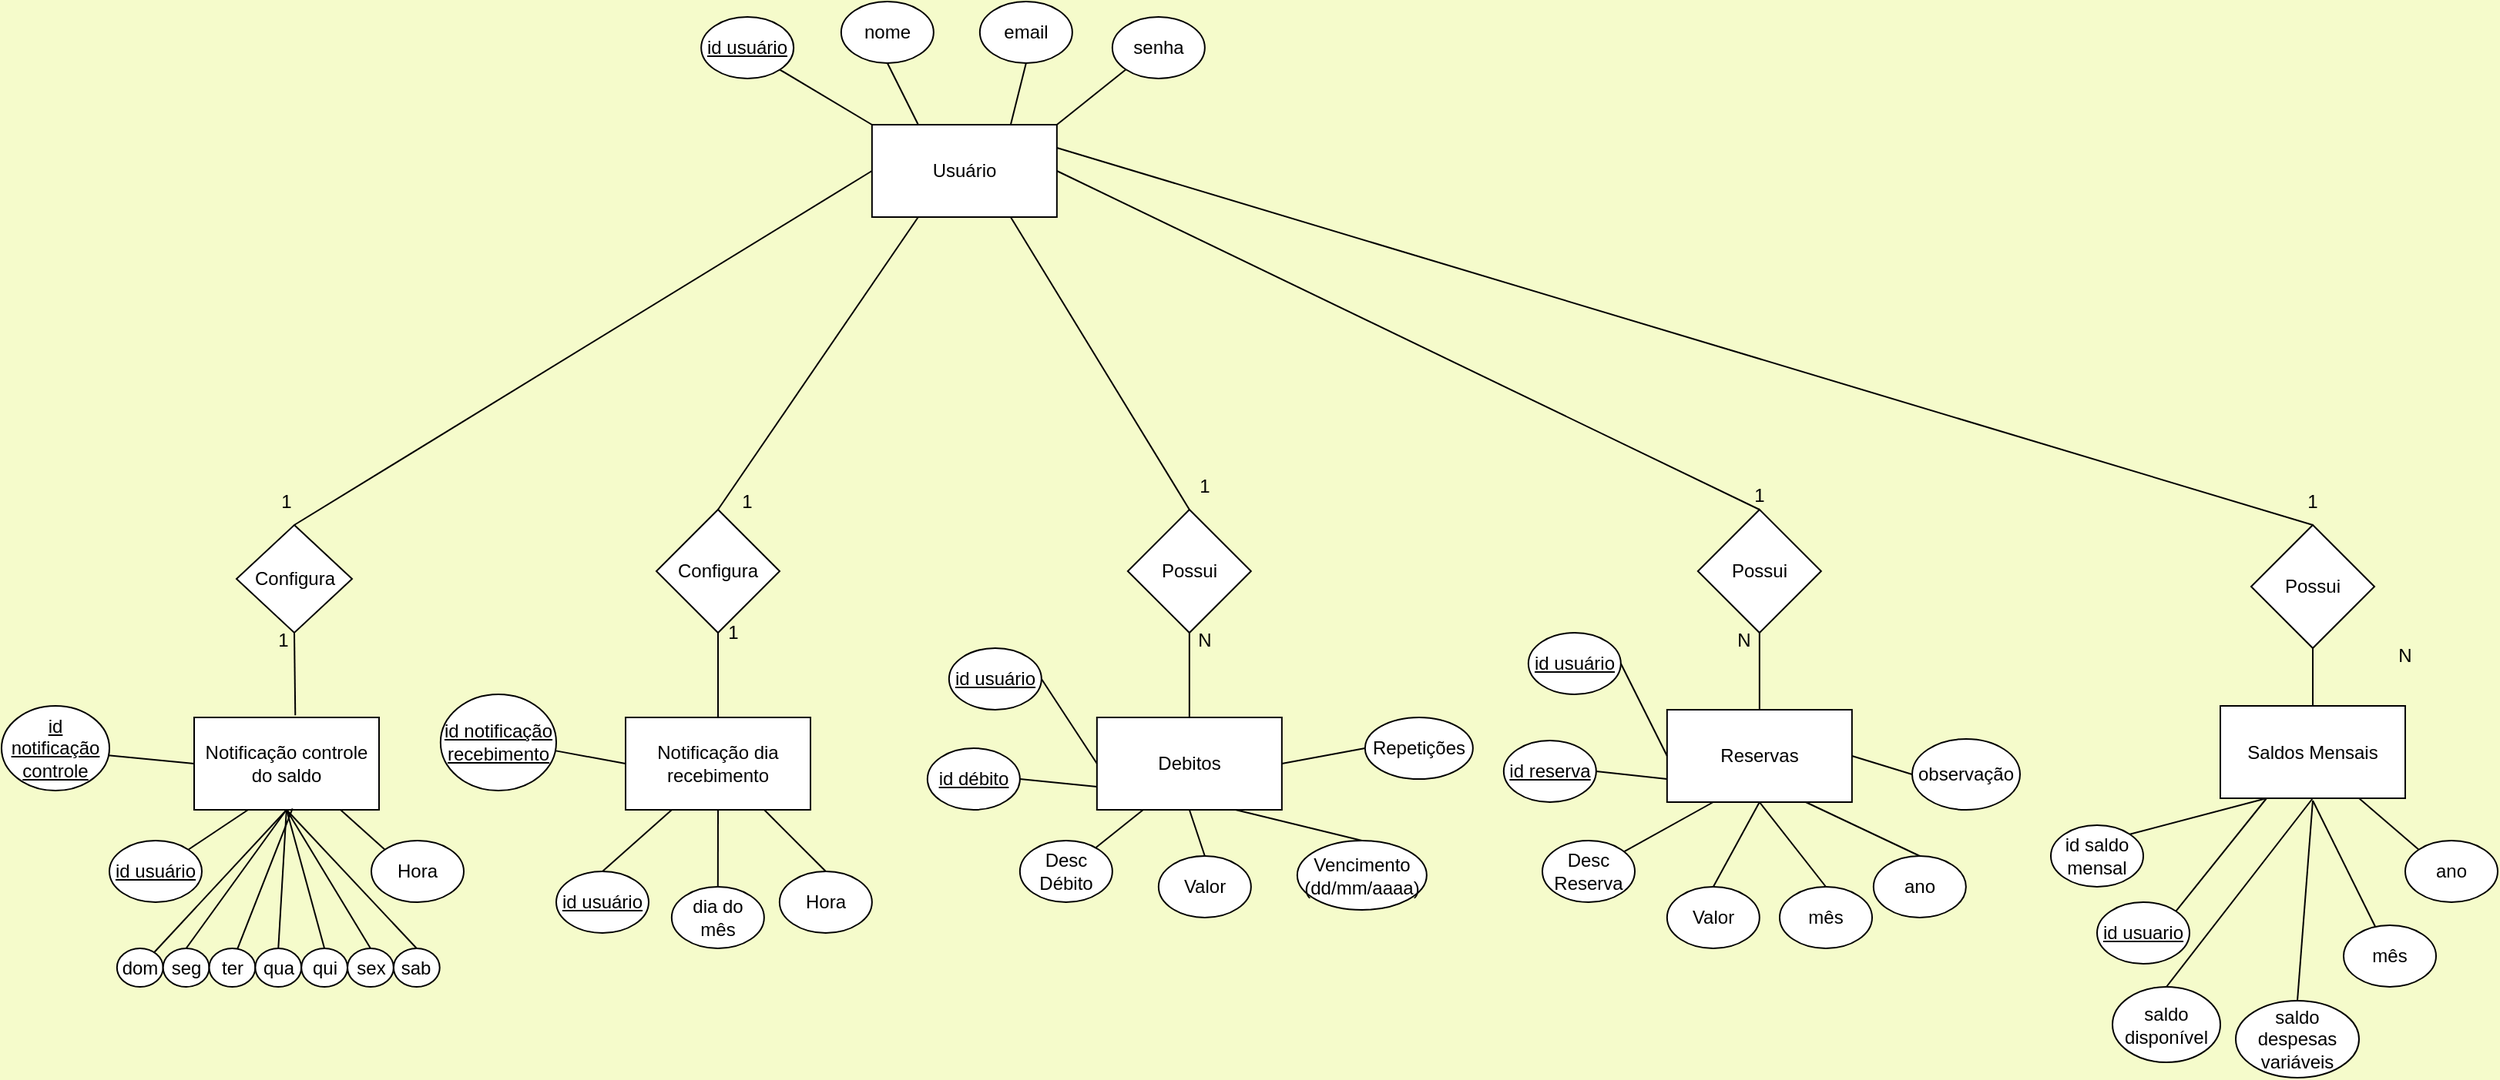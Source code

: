 <mxfile version="28.0.7">
  <diagram name="Página-1" id="mgVt0Ck4sowz0H74DGnP">
    <mxGraphModel dx="2885" dy="1116" grid="1" gridSize="10" guides="1" tooltips="1" connect="1" arrows="1" fold="1" page="1" pageScale="1" pageWidth="827" pageHeight="1169" background="light-dark(#f5fbcb, #121212)" math="0" shadow="0">
      <root>
        <mxCell id="0" />
        <mxCell id="1" parent="0" />
        <mxCell id="GZkJusN8BGpQduWCcCKn-1" value="Usuário" style="rounded=0;whiteSpace=wrap;html=1;" parent="1" vertex="1">
          <mxGeometry x="-235.08" y="311" width="120" height="60" as="geometry" />
        </mxCell>
        <mxCell id="GZkJusN8BGpQduWCcCKn-2" value="senha" style="ellipse;whiteSpace=wrap;html=1;" parent="1" vertex="1">
          <mxGeometry x="-79.08" y="241" width="60" height="40" as="geometry" />
        </mxCell>
        <mxCell id="GZkJusN8BGpQduWCcCKn-3" value="" style="endArrow=none;html=1;rounded=0;entryX=0;entryY=1;entryDx=0;entryDy=0;exitX=1;exitY=0;exitDx=0;exitDy=0;" parent="1" source="GZkJusN8BGpQduWCcCKn-1" target="GZkJusN8BGpQduWCcCKn-2" edge="1">
          <mxGeometry width="50" height="50" relative="1" as="geometry">
            <mxPoint x="-25.16" y="451" as="sourcePoint" />
            <mxPoint x="24.84" y="401" as="targetPoint" />
          </mxGeometry>
        </mxCell>
        <mxCell id="GZkJusN8BGpQduWCcCKn-4" value="email" style="ellipse;whiteSpace=wrap;html=1;" parent="1" vertex="1">
          <mxGeometry x="-165.08" y="231" width="60" height="40" as="geometry" />
        </mxCell>
        <mxCell id="GZkJusN8BGpQduWCcCKn-5" value="" style="endArrow=none;html=1;rounded=0;entryX=0.5;entryY=1;entryDx=0;entryDy=0;exitX=0.75;exitY=0;exitDx=0;exitDy=0;" parent="1" source="GZkJusN8BGpQduWCcCKn-1" target="GZkJusN8BGpQduWCcCKn-4" edge="1">
          <mxGeometry width="50" height="50" relative="1" as="geometry">
            <mxPoint x="-145.16" y="311" as="sourcePoint" />
            <mxPoint x="-125.16" y="291" as="targetPoint" />
          </mxGeometry>
        </mxCell>
        <mxCell id="GZkJusN8BGpQduWCcCKn-6" value="Debitos" style="rounded=0;whiteSpace=wrap;html=1;" parent="1" vertex="1">
          <mxGeometry x="-89.08" y="696" width="120" height="60" as="geometry" />
        </mxCell>
        <mxCell id="GZkJusN8BGpQduWCcCKn-7" value="Desc Débito" style="ellipse;whiteSpace=wrap;html=1;" parent="1" vertex="1">
          <mxGeometry x="-139.08" y="776" width="60" height="40" as="geometry" />
        </mxCell>
        <mxCell id="GZkJusN8BGpQduWCcCKn-8" value="Valor" style="ellipse;whiteSpace=wrap;html=1;" parent="1" vertex="1">
          <mxGeometry x="-49.08" y="786" width="60" height="40" as="geometry" />
        </mxCell>
        <mxCell id="GZkJusN8BGpQduWCcCKn-9" value="Vencimento&lt;div&gt;(dd/mm/aaaa)&lt;/div&gt;" style="ellipse;whiteSpace=wrap;html=1;" parent="1" vertex="1">
          <mxGeometry x="40.92" y="776" width="84" height="45" as="geometry" />
        </mxCell>
        <mxCell id="GZkJusN8BGpQduWCcCKn-12" value="&lt;u&gt;id usuário&lt;/u&gt;" style="ellipse;whiteSpace=wrap;html=1;" parent="1" vertex="1">
          <mxGeometry x="-345.92" y="241" width="60" height="40" as="geometry" />
        </mxCell>
        <mxCell id="GZkJusN8BGpQduWCcCKn-13" value="" style="endArrow=none;html=1;rounded=0;entryX=1;entryY=1;entryDx=0;entryDy=0;exitX=0;exitY=0;exitDx=0;exitDy=0;" parent="1" source="GZkJusN8BGpQduWCcCKn-1" target="GZkJusN8BGpQduWCcCKn-12" edge="1">
          <mxGeometry width="50" height="50" relative="1" as="geometry">
            <mxPoint x="-175.16" y="311" as="sourcePoint" />
            <mxPoint x="-285.08" y="289.96" as="targetPoint" />
          </mxGeometry>
        </mxCell>
        <mxCell id="GZkJusN8BGpQduWCcCKn-14" value="" style="endArrow=none;html=1;rounded=0;entryX=0;entryY=0.5;entryDx=0;entryDy=0;exitX=1;exitY=0.5;exitDx=0;exitDy=0;" parent="1" source="GZkJusN8BGpQduWCcCKn-15" target="GZkJusN8BGpQduWCcCKn-6" edge="1">
          <mxGeometry width="50" height="50" relative="1" as="geometry">
            <mxPoint x="-99.08" y="676" as="sourcePoint" />
            <mxPoint x="-129.08" y="656" as="targetPoint" />
          </mxGeometry>
        </mxCell>
        <mxCell id="GZkJusN8BGpQduWCcCKn-15" value="&lt;u&gt;id usuário&lt;/u&gt;" style="ellipse;whiteSpace=wrap;html=1;" parent="1" vertex="1">
          <mxGeometry x="-185.08" y="651" width="60" height="40" as="geometry" />
        </mxCell>
        <mxCell id="GZkJusN8BGpQduWCcCKn-17" value="" style="endArrow=none;html=1;rounded=0;exitX=0.25;exitY=1;exitDx=0;exitDy=0;" parent="1" source="GZkJusN8BGpQduWCcCKn-6" target="GZkJusN8BGpQduWCcCKn-7" edge="1">
          <mxGeometry width="50" height="50" relative="1" as="geometry">
            <mxPoint x="-29.08" y="686" as="sourcePoint" />
            <mxPoint x="-29.08" y="716" as="targetPoint" />
          </mxGeometry>
        </mxCell>
        <mxCell id="GZkJusN8BGpQduWCcCKn-20" value="" style="endArrow=none;html=1;rounded=0;entryX=0.5;entryY=0;entryDx=0;entryDy=0;exitX=0.5;exitY=1;exitDx=0;exitDy=0;" parent="1" source="GZkJusN8BGpQduWCcCKn-6" target="GZkJusN8BGpQduWCcCKn-8" edge="1">
          <mxGeometry width="50" height="50" relative="1" as="geometry">
            <mxPoint x="-59.08" y="756" as="sourcePoint" />
            <mxPoint x="-59.08" y="793" as="targetPoint" />
          </mxGeometry>
        </mxCell>
        <mxCell id="GZkJusN8BGpQduWCcCKn-21" value="" style="endArrow=none;html=1;rounded=0;exitX=0.75;exitY=1;exitDx=0;exitDy=0;entryX=0.5;entryY=0;entryDx=0;entryDy=0;" parent="1" source="GZkJusN8BGpQduWCcCKn-6" target="GZkJusN8BGpQduWCcCKn-9" edge="1">
          <mxGeometry width="50" height="50" relative="1" as="geometry">
            <mxPoint x="0.92" y="796" as="sourcePoint" />
            <mxPoint x="0.92" y="844" as="targetPoint" />
          </mxGeometry>
        </mxCell>
        <mxCell id="GZkJusN8BGpQduWCcCKn-24" value="Reservas" style="rounded=0;whiteSpace=wrap;html=1;" parent="1" vertex="1">
          <mxGeometry x="280.92" y="691" width="120" height="60" as="geometry" />
        </mxCell>
        <mxCell id="GZkJusN8BGpQduWCcCKn-25" value="Desc Reserva" style="ellipse;whiteSpace=wrap;html=1;" parent="1" vertex="1">
          <mxGeometry x="200.0" y="776" width="60" height="40" as="geometry" />
        </mxCell>
        <mxCell id="GZkJusN8BGpQduWCcCKn-26" value="" style="endArrow=none;html=1;rounded=0;exitX=0.25;exitY=1;exitDx=0;exitDy=0;" parent="1" source="GZkJusN8BGpQduWCcCKn-24" target="GZkJusN8BGpQduWCcCKn-25" edge="1">
          <mxGeometry width="50" height="50" relative="1" as="geometry">
            <mxPoint x="281.92" y="510" as="sourcePoint" />
            <mxPoint x="250.92" y="501" as="targetPoint" />
          </mxGeometry>
        </mxCell>
        <mxCell id="GZkJusN8BGpQduWCcCKn-27" value="Valor" style="ellipse;whiteSpace=wrap;html=1;" parent="1" vertex="1">
          <mxGeometry x="280.92" y="806" width="60" height="40" as="geometry" />
        </mxCell>
        <mxCell id="GZkJusN8BGpQduWCcCKn-28" value="" style="endArrow=none;html=1;rounded=0;entryX=0.5;entryY=0;entryDx=0;entryDy=0;exitX=0.5;exitY=1;exitDx=0;exitDy=0;" parent="1" source="GZkJusN8BGpQduWCcCKn-24" target="GZkJusN8BGpQduWCcCKn-27" edge="1">
          <mxGeometry width="50" height="50" relative="1" as="geometry">
            <mxPoint x="310.92" y="751" as="sourcePoint" />
            <mxPoint x="310.92" y="788" as="targetPoint" />
          </mxGeometry>
        </mxCell>
        <mxCell id="GZkJusN8BGpQduWCcCKn-29" value="observação" style="ellipse;whiteSpace=wrap;html=1;" parent="1" vertex="1">
          <mxGeometry x="440" y="710" width="70" height="46" as="geometry" />
        </mxCell>
        <mxCell id="GZkJusN8BGpQduWCcCKn-30" value="" style="endArrow=none;html=1;rounded=0;exitX=0;exitY=0.5;exitDx=0;exitDy=0;entryX=1;entryY=0.5;entryDx=0;entryDy=0;" parent="1" source="GZkJusN8BGpQduWCcCKn-29" target="GZkJusN8BGpQduWCcCKn-24" edge="1">
          <mxGeometry width="50" height="50" relative="1" as="geometry">
            <mxPoint x="301.92" y="717" as="sourcePoint" />
            <mxPoint x="260.92" y="711" as="targetPoint" />
          </mxGeometry>
        </mxCell>
        <mxCell id="GZkJusN8BGpQduWCcCKn-31" value="&lt;u&gt;id usuário&lt;/u&gt;" style="ellipse;whiteSpace=wrap;html=1;" parent="1" vertex="1">
          <mxGeometry x="190.92" y="641" width="60" height="40" as="geometry" />
        </mxCell>
        <mxCell id="GZkJusN8BGpQduWCcCKn-32" value="" style="endArrow=none;html=1;rounded=0;exitX=1;exitY=0.5;exitDx=0;exitDy=0;entryX=0;entryY=0.5;entryDx=0;entryDy=0;" parent="1" source="GZkJusN8BGpQduWCcCKn-31" target="GZkJusN8BGpQduWCcCKn-24" edge="1">
          <mxGeometry width="50" height="50" relative="1" as="geometry">
            <mxPoint x="301.92" y="717" as="sourcePoint" />
            <mxPoint x="260.92" y="711" as="targetPoint" />
          </mxGeometry>
        </mxCell>
        <mxCell id="GZkJusN8BGpQduWCcCKn-33" value="Possui" style="rhombus;whiteSpace=wrap;html=1;" parent="1" vertex="1">
          <mxGeometry x="300.92" y="561" width="80" height="80" as="geometry" />
        </mxCell>
        <mxCell id="GZkJusN8BGpQduWCcCKn-34" value="" style="endArrow=none;html=1;rounded=0;exitX=1;exitY=0.5;exitDx=0;exitDy=0;entryX=0.5;entryY=0;entryDx=0;entryDy=0;" parent="1" source="GZkJusN8BGpQduWCcCKn-1" target="GZkJusN8BGpQduWCcCKn-33" edge="1">
          <mxGeometry width="50" height="50" relative="1" as="geometry">
            <mxPoint x="24.84" y="471" as="sourcePoint" />
            <mxPoint x="74.84" y="421" as="targetPoint" />
          </mxGeometry>
        </mxCell>
        <mxCell id="GZkJusN8BGpQduWCcCKn-36" value="" style="endArrow=none;html=1;rounded=0;exitX=0.5;exitY=1;exitDx=0;exitDy=0;entryX=0.5;entryY=0;entryDx=0;entryDy=0;" parent="1" source="GZkJusN8BGpQduWCcCKn-33" target="GZkJusN8BGpQduWCcCKn-24" edge="1">
          <mxGeometry width="50" height="50" relative="1" as="geometry">
            <mxPoint x="250.84" y="431" as="sourcePoint" />
            <mxPoint x="334.84" y="469" as="targetPoint" />
          </mxGeometry>
        </mxCell>
        <mxCell id="GZkJusN8BGpQduWCcCKn-37" value="1" style="text;html=1;align=center;verticalAlign=middle;whiteSpace=wrap;rounded=0;" parent="1" vertex="1">
          <mxGeometry x="310.92" y="537" width="60" height="30" as="geometry" />
        </mxCell>
        <mxCell id="GZkJusN8BGpQduWCcCKn-38" value="N" style="text;html=1;align=center;verticalAlign=middle;whiteSpace=wrap;rounded=0;" parent="1" vertex="1">
          <mxGeometry x="300.92" y="631" width="60" height="30" as="geometry" />
        </mxCell>
        <mxCell id="GZkJusN8BGpQduWCcCKn-39" value="Possui" style="rhombus;whiteSpace=wrap;html=1;" parent="1" vertex="1">
          <mxGeometry x="-69.08" y="561" width="80" height="80" as="geometry" />
        </mxCell>
        <mxCell id="GZkJusN8BGpQduWCcCKn-40" value="" style="endArrow=none;html=1;rounded=0;entryX=0.5;entryY=0;entryDx=0;entryDy=0;exitX=0.75;exitY=1;exitDx=0;exitDy=0;" parent="1" source="GZkJusN8BGpQduWCcCKn-1" target="GZkJusN8BGpQduWCcCKn-39" edge="1">
          <mxGeometry width="50" height="50" relative="1" as="geometry">
            <mxPoint x="-195.08" y="451" as="sourcePoint" />
            <mxPoint x="-85.16" y="341" as="targetPoint" />
          </mxGeometry>
        </mxCell>
        <mxCell id="GZkJusN8BGpQduWCcCKn-42" value="1" style="text;html=1;align=center;verticalAlign=middle;whiteSpace=wrap;rounded=0;" parent="1" vertex="1">
          <mxGeometry x="-49.08" y="531" width="60" height="30" as="geometry" />
        </mxCell>
        <mxCell id="GZkJusN8BGpQduWCcCKn-43" value="N" style="text;html=1;align=center;verticalAlign=middle;whiteSpace=wrap;rounded=0;" parent="1" vertex="1">
          <mxGeometry x="-49.08" y="631" width="60" height="30" as="geometry" />
        </mxCell>
        <mxCell id="GZkJusN8BGpQduWCcCKn-44" value="Notificação dia recebimento" style="rounded=0;whiteSpace=wrap;html=1;" parent="1" vertex="1">
          <mxGeometry x="-395" y="696" width="120" height="60" as="geometry" />
        </mxCell>
        <mxCell id="GZkJusN8BGpQduWCcCKn-45" value="dia do mês" style="ellipse;whiteSpace=wrap;html=1;" parent="1" vertex="1">
          <mxGeometry x="-365.08" y="806" width="60" height="40" as="geometry" />
        </mxCell>
        <mxCell id="GZkJusN8BGpQduWCcCKn-46" value="Hora" style="ellipse;whiteSpace=wrap;html=1;" parent="1" vertex="1">
          <mxGeometry x="-295.08" y="796" width="60" height="40" as="geometry" />
        </mxCell>
        <mxCell id="GZkJusN8BGpQduWCcCKn-47" value="&lt;u&gt;id usuário&lt;/u&gt;" style="ellipse;whiteSpace=wrap;html=1;" parent="1" vertex="1">
          <mxGeometry x="-440" y="796" width="60" height="40" as="geometry" />
        </mxCell>
        <mxCell id="GZkJusN8BGpQduWCcCKn-48" value="" style="endArrow=none;html=1;rounded=0;exitX=0.75;exitY=1;exitDx=0;exitDy=0;entryX=0.5;entryY=0;entryDx=0;entryDy=0;" parent="1" source="GZkJusN8BGpQduWCcCKn-44" target="GZkJusN8BGpQduWCcCKn-46" edge="1">
          <mxGeometry width="50" height="50" relative="1" as="geometry">
            <mxPoint x="-205.0" y="656" as="sourcePoint" />
            <mxPoint x="-15.0" y="706" as="targetPoint" />
          </mxGeometry>
        </mxCell>
        <mxCell id="GZkJusN8BGpQduWCcCKn-49" value="" style="endArrow=none;html=1;rounded=0;exitX=0.5;exitY=1;exitDx=0;exitDy=0;" parent="1" source="GZkJusN8BGpQduWCcCKn-44" target="GZkJusN8BGpQduWCcCKn-45" edge="1">
          <mxGeometry width="50" height="50" relative="1" as="geometry">
            <mxPoint x="-365" y="776" as="sourcePoint" />
            <mxPoint x="-336" y="802" as="targetPoint" />
          </mxGeometry>
        </mxCell>
        <mxCell id="GZkJusN8BGpQduWCcCKn-50" value="" style="endArrow=none;html=1;rounded=0;exitX=0.25;exitY=1;exitDx=0;exitDy=0;entryX=0.5;entryY=0;entryDx=0;entryDy=0;" parent="1" source="GZkJusN8BGpQduWCcCKn-44" target="GZkJusN8BGpQduWCcCKn-47" edge="1">
          <mxGeometry width="50" height="50" relative="1" as="geometry">
            <mxPoint x="-425" y="786" as="sourcePoint" />
            <mxPoint x="-425" y="816" as="targetPoint" />
          </mxGeometry>
        </mxCell>
        <mxCell id="GZkJusN8BGpQduWCcCKn-51" value="Notificação controle do saldo" style="rounded=0;whiteSpace=wrap;html=1;" parent="1" vertex="1">
          <mxGeometry x="-675" y="696" width="120" height="60" as="geometry" />
        </mxCell>
        <mxCell id="GZkJusN8BGpQduWCcCKn-52" value="dom" style="ellipse;whiteSpace=wrap;html=1;" parent="1" vertex="1">
          <mxGeometry x="-725.08" y="846" width="29.92" height="25" as="geometry" />
        </mxCell>
        <mxCell id="GZkJusN8BGpQduWCcCKn-53" value="Hora" style="ellipse;whiteSpace=wrap;html=1;" parent="1" vertex="1">
          <mxGeometry x="-560" y="776" width="60" height="40" as="geometry" />
        </mxCell>
        <mxCell id="GZkJusN8BGpQduWCcCKn-54" value="&lt;u&gt;id usuário&lt;/u&gt;" style="ellipse;whiteSpace=wrap;html=1;" parent="1" vertex="1">
          <mxGeometry x="-730" y="776" width="60" height="40" as="geometry" />
        </mxCell>
        <mxCell id="GZkJusN8BGpQduWCcCKn-55" value="" style="endArrow=none;html=1;rounded=0;exitX=0.75;exitY=1;exitDx=0;exitDy=0;entryX=0;entryY=0;entryDx=0;entryDy=0;" parent="1" target="GZkJusN8BGpQduWCcCKn-53" edge="1">
          <mxGeometry width="50" height="50" relative="1" as="geometry">
            <mxPoint x="-580" y="756" as="sourcePoint" />
            <mxPoint x="-200" y="706" as="targetPoint" />
          </mxGeometry>
        </mxCell>
        <mxCell id="GZkJusN8BGpQduWCcCKn-56" value="" style="endArrow=none;html=1;rounded=0;exitX=0.5;exitY=1;exitDx=0;exitDy=0;" parent="1" source="GZkJusN8BGpQduWCcCKn-51" target="GZkJusN8BGpQduWCcCKn-52" edge="1">
          <mxGeometry width="50" height="50" relative="1" as="geometry">
            <mxPoint x="-610" y="756" as="sourcePoint" />
            <mxPoint x="-521" y="802" as="targetPoint" />
          </mxGeometry>
        </mxCell>
        <mxCell id="GZkJusN8BGpQduWCcCKn-57" value="" style="endArrow=none;html=1;rounded=0;exitX=0.25;exitY=1;exitDx=0;exitDy=0;entryX=1;entryY=0;entryDx=0;entryDy=0;" parent="1" target="GZkJusN8BGpQduWCcCKn-54" edge="1">
          <mxGeometry width="50" height="50" relative="1" as="geometry">
            <mxPoint x="-640" y="756" as="sourcePoint" />
            <mxPoint x="-610" y="816" as="targetPoint" />
          </mxGeometry>
        </mxCell>
        <mxCell id="GZkJusN8BGpQduWCcCKn-58" value="Configura" style="rhombus;whiteSpace=wrap;html=1;" parent="1" vertex="1">
          <mxGeometry x="-375" y="561" width="80" height="80" as="geometry" />
        </mxCell>
        <mxCell id="GZkJusN8BGpQduWCcCKn-59" value="Configura" style="rhombus;whiteSpace=wrap;html=1;" parent="1" vertex="1">
          <mxGeometry x="-647.5" y="571" width="75" height="70" as="geometry" />
        </mxCell>
        <mxCell id="GZkJusN8BGpQduWCcCKn-60" value="" style="endArrow=none;html=1;rounded=0;exitX=0.25;exitY=1;exitDx=0;exitDy=0;entryX=0.5;entryY=0;entryDx=0;entryDy=0;" parent="1" source="GZkJusN8BGpQduWCcCKn-1" target="GZkJusN8BGpQduWCcCKn-58" edge="1">
          <mxGeometry width="50" height="50" relative="1" as="geometry">
            <mxPoint x="-135.08" y="391" as="sourcePoint" />
            <mxPoint x="-62.08" y="451" as="targetPoint" />
          </mxGeometry>
        </mxCell>
        <mxCell id="GZkJusN8BGpQduWCcCKn-61" value="" style="endArrow=none;html=1;rounded=0;exitX=0.5;exitY=1;exitDx=0;exitDy=0;entryX=0.5;entryY=0;entryDx=0;entryDy=0;" parent="1" source="GZkJusN8BGpQduWCcCKn-58" target="GZkJusN8BGpQduWCcCKn-44" edge="1">
          <mxGeometry width="50" height="50" relative="1" as="geometry">
            <mxPoint x="-308.08" y="546" as="sourcePoint" />
            <mxPoint x="-349.08" y="614" as="targetPoint" />
          </mxGeometry>
        </mxCell>
        <mxCell id="GZkJusN8BGpQduWCcCKn-62" value="" style="endArrow=none;html=1;rounded=0;exitX=0;exitY=0.5;exitDx=0;exitDy=0;entryX=0.5;entryY=0;entryDx=0;entryDy=0;" parent="1" source="GZkJusN8BGpQduWCcCKn-1" target="GZkJusN8BGpQduWCcCKn-59" edge="1">
          <mxGeometry width="50" height="50" relative="1" as="geometry">
            <mxPoint x="-245.08" y="511" as="sourcePoint" />
            <mxPoint x="-241.08" y="571" as="targetPoint" />
          </mxGeometry>
        </mxCell>
        <mxCell id="GZkJusN8BGpQduWCcCKn-63" value="" style="endArrow=none;html=1;rounded=0;exitX=0.547;exitY=-0.022;exitDx=0;exitDy=0;entryX=0.5;entryY=1;entryDx=0;entryDy=0;exitPerimeter=0;" parent="1" source="GZkJusN8BGpQduWCcCKn-51" target="GZkJusN8BGpQduWCcCKn-59" edge="1">
          <mxGeometry width="50" height="50" relative="1" as="geometry">
            <mxPoint x="-308" y="351" as="sourcePoint" />
            <mxPoint x="-430" y="361" as="targetPoint" />
          </mxGeometry>
        </mxCell>
        <mxCell id="GZkJusN8BGpQduWCcCKn-65" value="1" style="text;html=1;align=center;verticalAlign=middle;whiteSpace=wrap;rounded=0;" parent="1" vertex="1">
          <mxGeometry x="-345.92" y="541" width="60" height="30" as="geometry" />
        </mxCell>
        <mxCell id="GZkJusN8BGpQduWCcCKn-66" value="1" style="text;html=1;align=center;verticalAlign=middle;whiteSpace=wrap;rounded=0;" parent="1" vertex="1">
          <mxGeometry x="-355.08" y="626" width="60" height="30" as="geometry" />
        </mxCell>
        <mxCell id="GZkJusN8BGpQduWCcCKn-67" value="1" style="text;html=1;align=center;verticalAlign=middle;whiteSpace=wrap;rounded=0;" parent="1" vertex="1">
          <mxGeometry x="-647.5" y="631" width="60" height="30" as="geometry" />
        </mxCell>
        <mxCell id="GZkJusN8BGpQduWCcCKn-68" value="1" style="text;html=1;align=center;verticalAlign=middle;whiteSpace=wrap;rounded=0;" parent="1" vertex="1">
          <mxGeometry x="-645" y="541" width="60" height="30" as="geometry" />
        </mxCell>
        <mxCell id="GZkJusN8BGpQduWCcCKn-69" value="" style="endArrow=none;html=1;rounded=0;exitX=0.5;exitY=1;exitDx=0;exitDy=0;entryX=0.5;entryY=0;entryDx=0;entryDy=0;" parent="1" source="GZkJusN8BGpQduWCcCKn-39" target="GZkJusN8BGpQduWCcCKn-6" edge="1">
          <mxGeometry width="50" height="50" relative="1" as="geometry">
            <mxPoint x="-149.16" y="721" as="sourcePoint" />
            <mxPoint x="-129.08" y="681" as="targetPoint" />
          </mxGeometry>
        </mxCell>
        <mxCell id="dG-878dSHfWD0G2dkLnb-2" value="nome" style="ellipse;whiteSpace=wrap;html=1;" parent="1" vertex="1">
          <mxGeometry x="-255.08" y="231" width="60" height="40" as="geometry" />
        </mxCell>
        <mxCell id="dG-878dSHfWD0G2dkLnb-4" value="" style="endArrow=none;html=1;rounded=0;entryX=0.5;entryY=1;entryDx=0;entryDy=0;exitX=0.25;exitY=0;exitDx=0;exitDy=0;" parent="1" source="GZkJusN8BGpQduWCcCKn-1" target="dG-878dSHfWD0G2dkLnb-2" edge="1">
          <mxGeometry width="50" height="50" relative="1" as="geometry">
            <mxPoint x="-155.08" y="323" as="sourcePoint" />
            <mxPoint x="-118.08" y="281" as="targetPoint" />
          </mxGeometry>
        </mxCell>
        <mxCell id="6vvsSDO2jYM5AOanYgLm-4" value="&lt;u&gt;id débito&lt;/u&gt;" style="ellipse;whiteSpace=wrap;html=1;" parent="1" vertex="1">
          <mxGeometry x="-199.08" y="716" width="60" height="40" as="geometry" />
        </mxCell>
        <mxCell id="6vvsSDO2jYM5AOanYgLm-5" value="" style="endArrow=none;html=1;rounded=0;entryX=0;entryY=0.75;entryDx=0;entryDy=0;exitX=1;exitY=0.5;exitDx=0;exitDy=0;" parent="1" source="6vvsSDO2jYM5AOanYgLm-4" target="GZkJusN8BGpQduWCcCKn-6" edge="1">
          <mxGeometry width="50" height="50" relative="1" as="geometry">
            <mxPoint x="-105.08" y="731" as="sourcePoint" />
            <mxPoint x="-69.08" y="786" as="targetPoint" />
          </mxGeometry>
        </mxCell>
        <mxCell id="6vvsSDO2jYM5AOanYgLm-7" value="&lt;u&gt;id notificação controle&lt;/u&gt;" style="ellipse;whiteSpace=wrap;html=1;" parent="1" vertex="1">
          <mxGeometry x="-800" y="688.5" width="70" height="55" as="geometry" />
        </mxCell>
        <mxCell id="6vvsSDO2jYM5AOanYgLm-8" value="" style="endArrow=none;html=1;rounded=0;exitX=0;exitY=0.5;exitDx=0;exitDy=0;entryX=0.989;entryY=0.585;entryDx=0;entryDy=0;entryPerimeter=0;" parent="1" source="GZkJusN8BGpQduWCcCKn-51" target="6vvsSDO2jYM5AOanYgLm-7" edge="1">
          <mxGeometry width="50" height="50" relative="1" as="geometry">
            <mxPoint x="-636" y="781" as="sourcePoint" />
            <mxPoint x="-675.08" y="807" as="targetPoint" />
          </mxGeometry>
        </mxCell>
        <mxCell id="6vvsSDO2jYM5AOanYgLm-9" value="&lt;u&gt;id notificação recebimento&lt;/u&gt;" style="ellipse;whiteSpace=wrap;html=1;" parent="1" vertex="1">
          <mxGeometry x="-515.08" y="681" width="75.08" height="62.5" as="geometry" />
        </mxCell>
        <mxCell id="6vvsSDO2jYM5AOanYgLm-10" value="" style="endArrow=none;html=1;rounded=0;exitX=0;exitY=0.5;exitDx=0;exitDy=0;entryX=0.989;entryY=0.585;entryDx=0;entryDy=0;entryPerimeter=0;" parent="1" source="GZkJusN8BGpQduWCcCKn-44" target="6vvsSDO2jYM5AOanYgLm-9" edge="1">
          <mxGeometry width="50" height="50" relative="1" as="geometry">
            <mxPoint x="-395.0" y="721" as="sourcePoint" />
            <mxPoint x="-395.0" y="802" as="targetPoint" />
          </mxGeometry>
        </mxCell>
        <mxCell id="6vvsSDO2jYM5AOanYgLm-11" value="&lt;u&gt;id reserva&lt;/u&gt;" style="ellipse;whiteSpace=wrap;html=1;" parent="1" vertex="1">
          <mxGeometry x="174.92" y="711" width="60" height="40" as="geometry" />
        </mxCell>
        <mxCell id="6vvsSDO2jYM5AOanYgLm-12" value="" style="endArrow=none;html=1;rounded=0;entryX=0;entryY=0.75;entryDx=0;entryDy=0;exitX=1;exitY=0.5;exitDx=0;exitDy=0;" parent="1" source="6vvsSDO2jYM5AOanYgLm-11" target="GZkJusN8BGpQduWCcCKn-24" edge="1">
          <mxGeometry width="50" height="50" relative="1" as="geometry">
            <mxPoint x="268.92" y="726" as="sourcePoint" />
            <mxPoint x="284.92" y="736" as="targetPoint" />
          </mxGeometry>
        </mxCell>
        <mxCell id="6vvsSDO2jYM5AOanYgLm-14" value="Repetições" style="ellipse;whiteSpace=wrap;html=1;" parent="1" vertex="1">
          <mxGeometry x="84.92" y="696" width="70" height="40" as="geometry" />
        </mxCell>
        <mxCell id="6vvsSDO2jYM5AOanYgLm-15" value="" style="endArrow=none;html=1;rounded=0;exitX=1;exitY=0.5;exitDx=0;exitDy=0;entryX=0;entryY=0.5;entryDx=0;entryDy=0;" parent="1" source="GZkJusN8BGpQduWCcCKn-6" target="6vvsSDO2jYM5AOanYgLm-14" edge="1">
          <mxGeometry width="50" height="50" relative="1" as="geometry">
            <mxPoint x="34.92" y="776" as="sourcePoint" />
            <mxPoint x="78.92" y="721" as="targetPoint" />
          </mxGeometry>
        </mxCell>
        <mxCell id="6vvsSDO2jYM5AOanYgLm-20" value="seg" style="ellipse;whiteSpace=wrap;html=1;" parent="1" vertex="1">
          <mxGeometry x="-695.16" y="846" width="29.92" height="25" as="geometry" />
        </mxCell>
        <mxCell id="6vvsSDO2jYM5AOanYgLm-21" value="ter" style="ellipse;whiteSpace=wrap;html=1;" parent="1" vertex="1">
          <mxGeometry x="-665.24" y="846" width="29.92" height="25" as="geometry" />
        </mxCell>
        <mxCell id="6vvsSDO2jYM5AOanYgLm-22" value="qua" style="ellipse;whiteSpace=wrap;html=1;" parent="1" vertex="1">
          <mxGeometry x="-635.32" y="846" width="29.92" height="25" as="geometry" />
        </mxCell>
        <mxCell id="6vvsSDO2jYM5AOanYgLm-23" value="qui" style="ellipse;whiteSpace=wrap;html=1;" parent="1" vertex="1">
          <mxGeometry x="-605.4" y="846" width="29.92" height="25" as="geometry" />
        </mxCell>
        <mxCell id="6vvsSDO2jYM5AOanYgLm-24" value="sex" style="ellipse;whiteSpace=wrap;html=1;" parent="1" vertex="1">
          <mxGeometry x="-575.48" y="846" width="29.92" height="25" as="geometry" />
        </mxCell>
        <mxCell id="6vvsSDO2jYM5AOanYgLm-25" value="sab" style="ellipse;whiteSpace=wrap;html=1;" parent="1" vertex="1">
          <mxGeometry x="-545.56" y="846" width="29.92" height="25" as="geometry" />
        </mxCell>
        <mxCell id="6vvsSDO2jYM5AOanYgLm-26" value="" style="endArrow=none;html=1;rounded=0;entryX=0.5;entryY=0;entryDx=0;entryDy=0;" parent="1" target="6vvsSDO2jYM5AOanYgLm-20" edge="1">
          <mxGeometry width="50" height="50" relative="1" as="geometry">
            <mxPoint x="-615.08" y="756" as="sourcePoint" />
            <mxPoint x="-645.08" y="914" as="targetPoint" />
          </mxGeometry>
        </mxCell>
        <mxCell id="6vvsSDO2jYM5AOanYgLm-27" value="" style="endArrow=none;html=1;rounded=0;exitX=0.532;exitY=0.987;exitDx=0;exitDy=0;entryX=0.615;entryY=0.008;entryDx=0;entryDy=0;exitPerimeter=0;entryPerimeter=0;" parent="1" source="GZkJusN8BGpQduWCcCKn-51" target="6vvsSDO2jYM5AOanYgLm-21" edge="1">
          <mxGeometry width="50" height="50" relative="1" as="geometry">
            <mxPoint x="-584.08" y="851" as="sourcePoint" />
            <mxPoint x="-655.08" y="941" as="targetPoint" />
          </mxGeometry>
        </mxCell>
        <mxCell id="6vvsSDO2jYM5AOanYgLm-28" value="" style="endArrow=none;html=1;rounded=0;entryX=0.5;entryY=0;entryDx=0;entryDy=0;" parent="1" target="6vvsSDO2jYM5AOanYgLm-22" edge="1">
          <mxGeometry width="50" height="50" relative="1" as="geometry">
            <mxPoint x="-615.08" y="756" as="sourcePoint" />
            <mxPoint x="-605.08" y="922" as="targetPoint" />
          </mxGeometry>
        </mxCell>
        <mxCell id="6vvsSDO2jYM5AOanYgLm-29" value="" style="endArrow=none;html=1;rounded=0;entryX=0.5;entryY=0;entryDx=0;entryDy=0;exitX=0.5;exitY=1;exitDx=0;exitDy=0;" parent="1" source="GZkJusN8BGpQduWCcCKn-51" target="6vvsSDO2jYM5AOanYgLm-23" edge="1">
          <mxGeometry width="50" height="50" relative="1" as="geometry">
            <mxPoint x="-605.08" y="761" as="sourcePoint" />
            <mxPoint x="-605.08" y="876" as="targetPoint" />
          </mxGeometry>
        </mxCell>
        <mxCell id="6vvsSDO2jYM5AOanYgLm-31" value="" style="endArrow=none;html=1;rounded=0;entryX=0.5;entryY=0;entryDx=0;entryDy=0;exitX=0.5;exitY=1;exitDx=0;exitDy=0;" parent="1" source="GZkJusN8BGpQduWCcCKn-51" target="6vvsSDO2jYM5AOanYgLm-24" edge="1">
          <mxGeometry width="50" height="50" relative="1" as="geometry">
            <mxPoint x="-585.08" y="861" as="sourcePoint" />
            <mxPoint x="-575.08" y="952" as="targetPoint" />
          </mxGeometry>
        </mxCell>
        <mxCell id="6vvsSDO2jYM5AOanYgLm-32" value="" style="endArrow=none;html=1;rounded=0;entryX=0.5;entryY=0;entryDx=0;entryDy=0;exitX=0.5;exitY=1;exitDx=0;exitDy=0;" parent="1" source="GZkJusN8BGpQduWCcCKn-51" target="6vvsSDO2jYM5AOanYgLm-25" edge="1">
          <mxGeometry width="50" height="50" relative="1" as="geometry">
            <mxPoint x="-605.08" y="761" as="sourcePoint" />
            <mxPoint x="-491.08" y="952" as="targetPoint" />
          </mxGeometry>
        </mxCell>
        <mxCell id="gJ6XN70CzQh_0VGnEmm3-1" value="Possui" style="rhombus;whiteSpace=wrap;html=1;" parent="1" vertex="1">
          <mxGeometry x="660" y="571" width="80" height="80" as="geometry" />
        </mxCell>
        <mxCell id="gJ6XN70CzQh_0VGnEmm3-2" value="Saldos Mensais" style="rounded=0;whiteSpace=wrap;html=1;" parent="1" vertex="1">
          <mxGeometry x="640" y="688.5" width="120" height="60" as="geometry" />
        </mxCell>
        <mxCell id="gJ6XN70CzQh_0VGnEmm3-3" value="" style="endArrow=none;html=1;rounded=0;exitX=1;exitY=0.25;exitDx=0;exitDy=0;entryX=0.5;entryY=0;entryDx=0;entryDy=0;" parent="1" source="GZkJusN8BGpQduWCcCKn-1" target="gJ6XN70CzQh_0VGnEmm3-1" edge="1">
          <mxGeometry width="50" height="50" relative="1" as="geometry">
            <mxPoint x="-130" y="370" as="sourcePoint" />
            <mxPoint x="326" y="590" as="targetPoint" />
          </mxGeometry>
        </mxCell>
        <mxCell id="gJ6XN70CzQh_0VGnEmm3-4" value="1" style="text;html=1;align=center;verticalAlign=middle;whiteSpace=wrap;rounded=0;" parent="1" vertex="1">
          <mxGeometry x="670" y="541" width="60" height="30" as="geometry" />
        </mxCell>
        <mxCell id="gJ6XN70CzQh_0VGnEmm3-5" value="N" style="text;html=1;align=center;verticalAlign=middle;whiteSpace=wrap;rounded=0;" parent="1" vertex="1">
          <mxGeometry x="730" y="641" width="60" height="30" as="geometry" />
        </mxCell>
        <mxCell id="gJ6XN70CzQh_0VGnEmm3-7" value="" style="endArrow=none;html=1;rounded=0;entryX=0.5;entryY=0;entryDx=0;entryDy=0;exitX=0.5;exitY=1;exitDx=0;exitDy=0;" parent="1" source="gJ6XN70CzQh_0VGnEmm3-1" target="gJ6XN70CzQh_0VGnEmm3-2" edge="1">
          <mxGeometry width="50" height="50" relative="1" as="geometry">
            <mxPoint x="514" y="700" as="sourcePoint" />
            <mxPoint x="440" y="730" as="targetPoint" />
          </mxGeometry>
        </mxCell>
        <mxCell id="gJ6XN70CzQh_0VGnEmm3-9" value="id saldo mensal" style="ellipse;whiteSpace=wrap;html=1;" parent="1" vertex="1">
          <mxGeometry x="530" y="766" width="60" height="40" as="geometry" />
        </mxCell>
        <mxCell id="gJ6XN70CzQh_0VGnEmm3-10" value="saldo disponível" style="ellipse;whiteSpace=wrap;html=1;" parent="1" vertex="1">
          <mxGeometry x="570" y="871" width="70" height="49" as="geometry" />
        </mxCell>
        <mxCell id="gJ6XN70CzQh_0VGnEmm3-12" value="ano" style="ellipse;whiteSpace=wrap;html=1;" parent="1" vertex="1">
          <mxGeometry x="760" y="776" width="60" height="40" as="geometry" />
        </mxCell>
        <mxCell id="gJ6XN70CzQh_0VGnEmm3-13" value="" style="endArrow=none;html=1;rounded=0;entryX=0;entryY=0;entryDx=0;entryDy=0;exitX=0.75;exitY=1;exitDx=0;exitDy=0;" parent="1" source="gJ6XN70CzQh_0VGnEmm3-2" target="gJ6XN70CzQh_0VGnEmm3-12" edge="1">
          <mxGeometry width="50" height="50" relative="1" as="geometry">
            <mxPoint x="420" y="810" as="sourcePoint" />
            <mxPoint x="440" y="840" as="targetPoint" />
          </mxGeometry>
        </mxCell>
        <mxCell id="gJ6XN70CzQh_0VGnEmm3-14" value="" style="endArrow=none;html=1;rounded=0;entryX=0.5;entryY=0;entryDx=0;entryDy=0;exitX=0.5;exitY=1;exitDx=0;exitDy=0;" parent="1" source="gJ6XN70CzQh_0VGnEmm3-2" target="gJ6XN70CzQh_0VGnEmm3-10" edge="1">
          <mxGeometry width="50" height="50" relative="1" as="geometry">
            <mxPoint x="720" y="800" as="sourcePoint" />
            <mxPoint x="759" y="833" as="targetPoint" />
          </mxGeometry>
        </mxCell>
        <mxCell id="gJ6XN70CzQh_0VGnEmm3-15" value="" style="endArrow=none;html=1;rounded=0;entryX=1;entryY=0;entryDx=0;entryDy=0;exitX=0.25;exitY=1;exitDx=0;exitDy=0;" parent="1" source="gJ6XN70CzQh_0VGnEmm3-2" target="gJ6XN70CzQh_0VGnEmm3-9" edge="1">
          <mxGeometry width="50" height="50" relative="1" as="geometry">
            <mxPoint x="700" y="840" as="sourcePoint" />
            <mxPoint x="700" y="887" as="targetPoint" />
          </mxGeometry>
        </mxCell>
        <mxCell id="gJ6XN70CzQh_0VGnEmm3-17" value="mês" style="ellipse;whiteSpace=wrap;html=1;" parent="1" vertex="1">
          <mxGeometry x="720" y="831" width="60" height="40" as="geometry" />
        </mxCell>
        <mxCell id="gJ6XN70CzQh_0VGnEmm3-18" value="" style="endArrow=none;html=1;rounded=0;" parent="1" target="gJ6XN70CzQh_0VGnEmm3-17" edge="1">
          <mxGeometry width="50" height="50" relative="1" as="geometry">
            <mxPoint x="700" y="750" as="sourcePoint" />
            <mxPoint x="710" y="817" as="targetPoint" />
          </mxGeometry>
        </mxCell>
        <mxCell id="gJ6XN70CzQh_0VGnEmm3-24" value="mês" style="ellipse;whiteSpace=wrap;html=1;" parent="1" vertex="1">
          <mxGeometry x="354" y="806" width="60" height="40" as="geometry" />
        </mxCell>
        <mxCell id="gJ6XN70CzQh_0VGnEmm3-25" value="" style="endArrow=none;html=1;rounded=0;entryX=0.5;entryY=0;entryDx=0;entryDy=0;exitX=0.5;exitY=1;exitDx=0;exitDy=0;" parent="1" source="GZkJusN8BGpQduWCcCKn-24" target="gJ6XN70CzQh_0VGnEmm3-24" edge="1">
          <mxGeometry width="50" height="50" relative="1" as="geometry">
            <mxPoint x="440.08" y="776" as="sourcePoint" />
            <mxPoint x="380" y="813" as="targetPoint" />
          </mxGeometry>
        </mxCell>
        <mxCell id="gJ6XN70CzQh_0VGnEmm3-26" value="" style="endArrow=none;html=1;rounded=0;exitX=0.75;exitY=1;exitDx=0;exitDy=0;entryX=0.5;entryY=0;entryDx=0;entryDy=0;" parent="1" source="GZkJusN8BGpQduWCcCKn-24" target="gJ6XN70CzQh_0VGnEmm3-27" edge="1">
          <mxGeometry width="50" height="50" relative="1" as="geometry">
            <mxPoint x="410" y="830" as="sourcePoint" />
            <mxPoint x="450" y="780" as="targetPoint" />
          </mxGeometry>
        </mxCell>
        <mxCell id="gJ6XN70CzQh_0VGnEmm3-27" value="ano" style="ellipse;whiteSpace=wrap;html=1;" parent="1" vertex="1">
          <mxGeometry x="414.92" y="786" width="60" height="40" as="geometry" />
        </mxCell>
        <mxCell id="18nSycqu_VVxCpvvqaDP-1" value="id usuario" style="ellipse;whiteSpace=wrap;html=1;fontStyle=4" vertex="1" parent="1">
          <mxGeometry x="560" y="816" width="60" height="40" as="geometry" />
        </mxCell>
        <mxCell id="18nSycqu_VVxCpvvqaDP-2" value="" style="endArrow=none;html=1;rounded=0;entryX=1;entryY=0;entryDx=0;entryDy=0;exitX=0.25;exitY=1;exitDx=0;exitDy=0;" edge="1" parent="1" source="gJ6XN70CzQh_0VGnEmm3-2" target="18nSycqu_VVxCpvvqaDP-1">
          <mxGeometry width="50" height="50" relative="1" as="geometry">
            <mxPoint x="710" y="800" as="sourcePoint" />
            <mxPoint x="670" y="897" as="targetPoint" />
          </mxGeometry>
        </mxCell>
        <mxCell id="18nSycqu_VVxCpvvqaDP-3" value="saldo despesas variáveis" style="ellipse;whiteSpace=wrap;html=1;" vertex="1" parent="1">
          <mxGeometry x="650" y="880" width="80" height="50" as="geometry" />
        </mxCell>
        <mxCell id="18nSycqu_VVxCpvvqaDP-4" value="" style="endArrow=none;html=1;rounded=0;entryX=0.5;entryY=0;entryDx=0;entryDy=0;" edge="1" parent="1" target="18nSycqu_VVxCpvvqaDP-3">
          <mxGeometry width="50" height="50" relative="1" as="geometry">
            <mxPoint x="700" y="750" as="sourcePoint" />
            <mxPoint x="680" y="912" as="targetPoint" />
          </mxGeometry>
        </mxCell>
      </root>
    </mxGraphModel>
  </diagram>
</mxfile>
